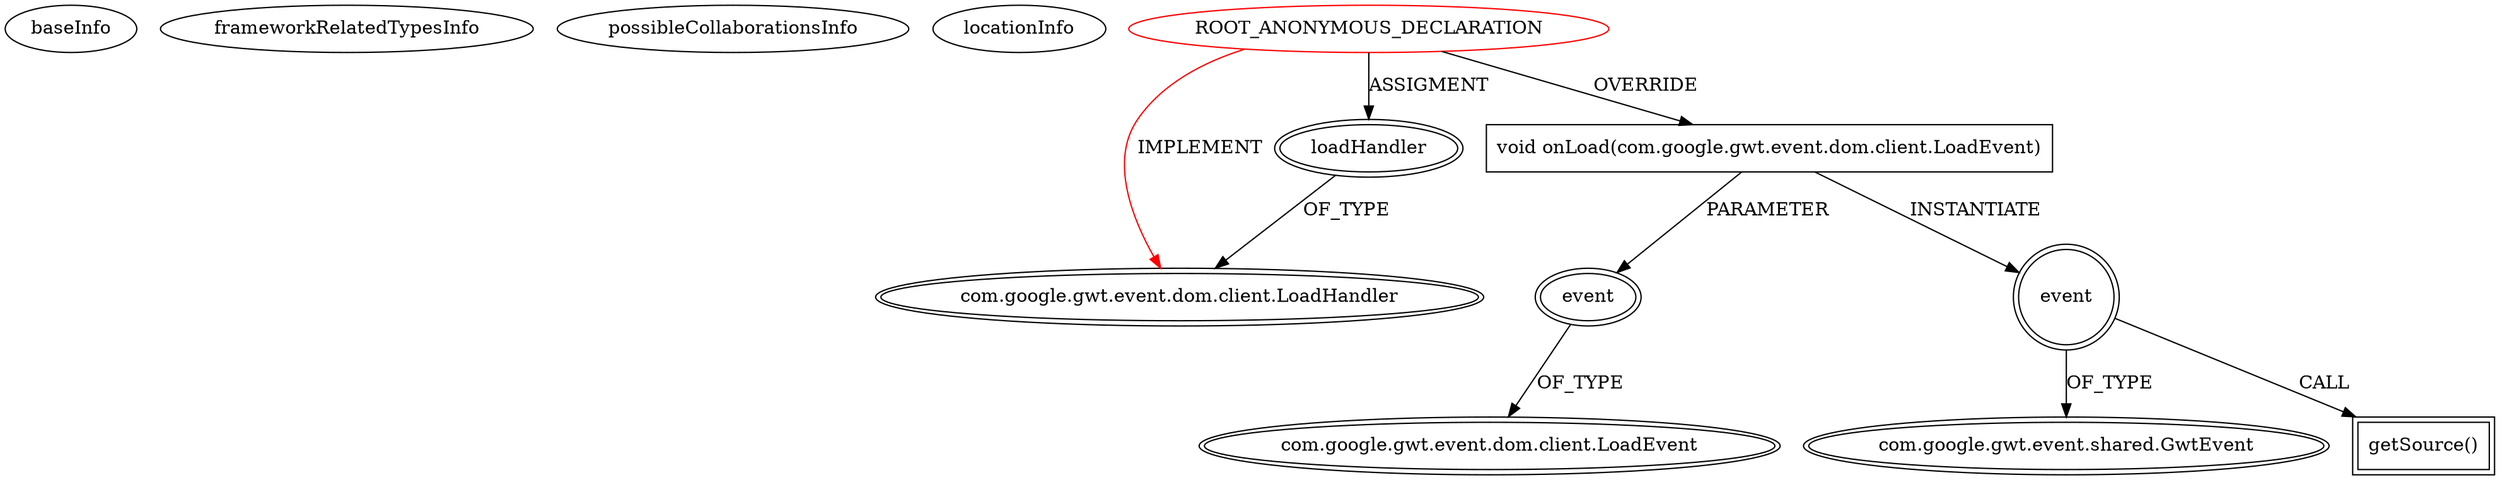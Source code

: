 digraph {
baseInfo[graphId=4578,category="extension_graph",isAnonymous=true,possibleRelation=false]
frameworkRelatedTypesInfo[0="com.google.gwt.event.dom.client.LoadHandler"]
possibleCollaborationsInfo[]
locationInfo[projectName="vatula-gwt.threejs",filePath="/vatula-gwt.threejs/gwt.threejs-master/src/main/java/com/google/code/gwt/threejs/client/extras/ImageUtils.java",contextSignature="Texture loadTextureCube(java.util.List,Mapping,main.java.com.google.code.gwt.threejs.client.extras.ImageUtils.Callback)",graphId="4578"]
0[label="ROOT_ANONYMOUS_DECLARATION",vertexType="ROOT_ANONYMOUS_DECLARATION",isFrameworkType=false,color=red]
1[label="com.google.gwt.event.dom.client.LoadHandler",vertexType="FRAMEWORK_INTERFACE_TYPE",isFrameworkType=true,peripheries=2]
2[label="loadHandler",vertexType="OUTSIDE_VARIABLE_EXPRESION",isFrameworkType=true,peripheries=2]
4[label="void onLoad(com.google.gwt.event.dom.client.LoadEvent)",vertexType="OVERRIDING_METHOD_DECLARATION",isFrameworkType=false,shape=box]
5[label="event",vertexType="PARAMETER_DECLARATION",isFrameworkType=true,peripheries=2]
6[label="com.google.gwt.event.dom.client.LoadEvent",vertexType="FRAMEWORK_CLASS_TYPE",isFrameworkType=true,peripheries=2]
7[label="event",vertexType="VARIABLE_EXPRESION",isFrameworkType=true,peripheries=2,shape=circle]
9[label="com.google.gwt.event.shared.GwtEvent",vertexType="FRAMEWORK_CLASS_TYPE",isFrameworkType=true,peripheries=2]
8[label="getSource()",vertexType="INSIDE_CALL",isFrameworkType=true,peripheries=2,shape=box]
0->1[label="IMPLEMENT",color=red]
0->2[label="ASSIGMENT"]
2->1[label="OF_TYPE"]
0->4[label="OVERRIDE"]
5->6[label="OF_TYPE"]
4->5[label="PARAMETER"]
4->7[label="INSTANTIATE"]
7->9[label="OF_TYPE"]
7->8[label="CALL"]
}
